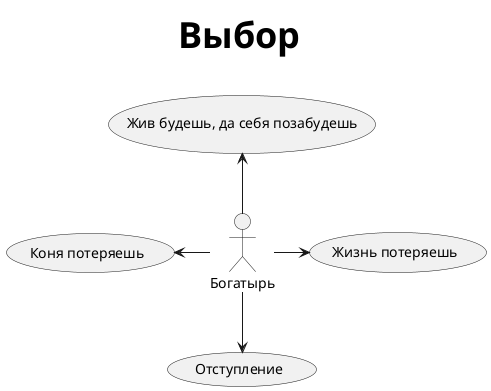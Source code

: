 @startuml
title <size:36>Выбор</size>\n

actor "Богатырь" as b

:b: -left-> (Коня потеряешь)
:b: -right-> (Жизнь потеряешь)
:b: -up-> (Жив будешь, да себя позабудешь)
:b: -down-> (Отступление)
@enduml
